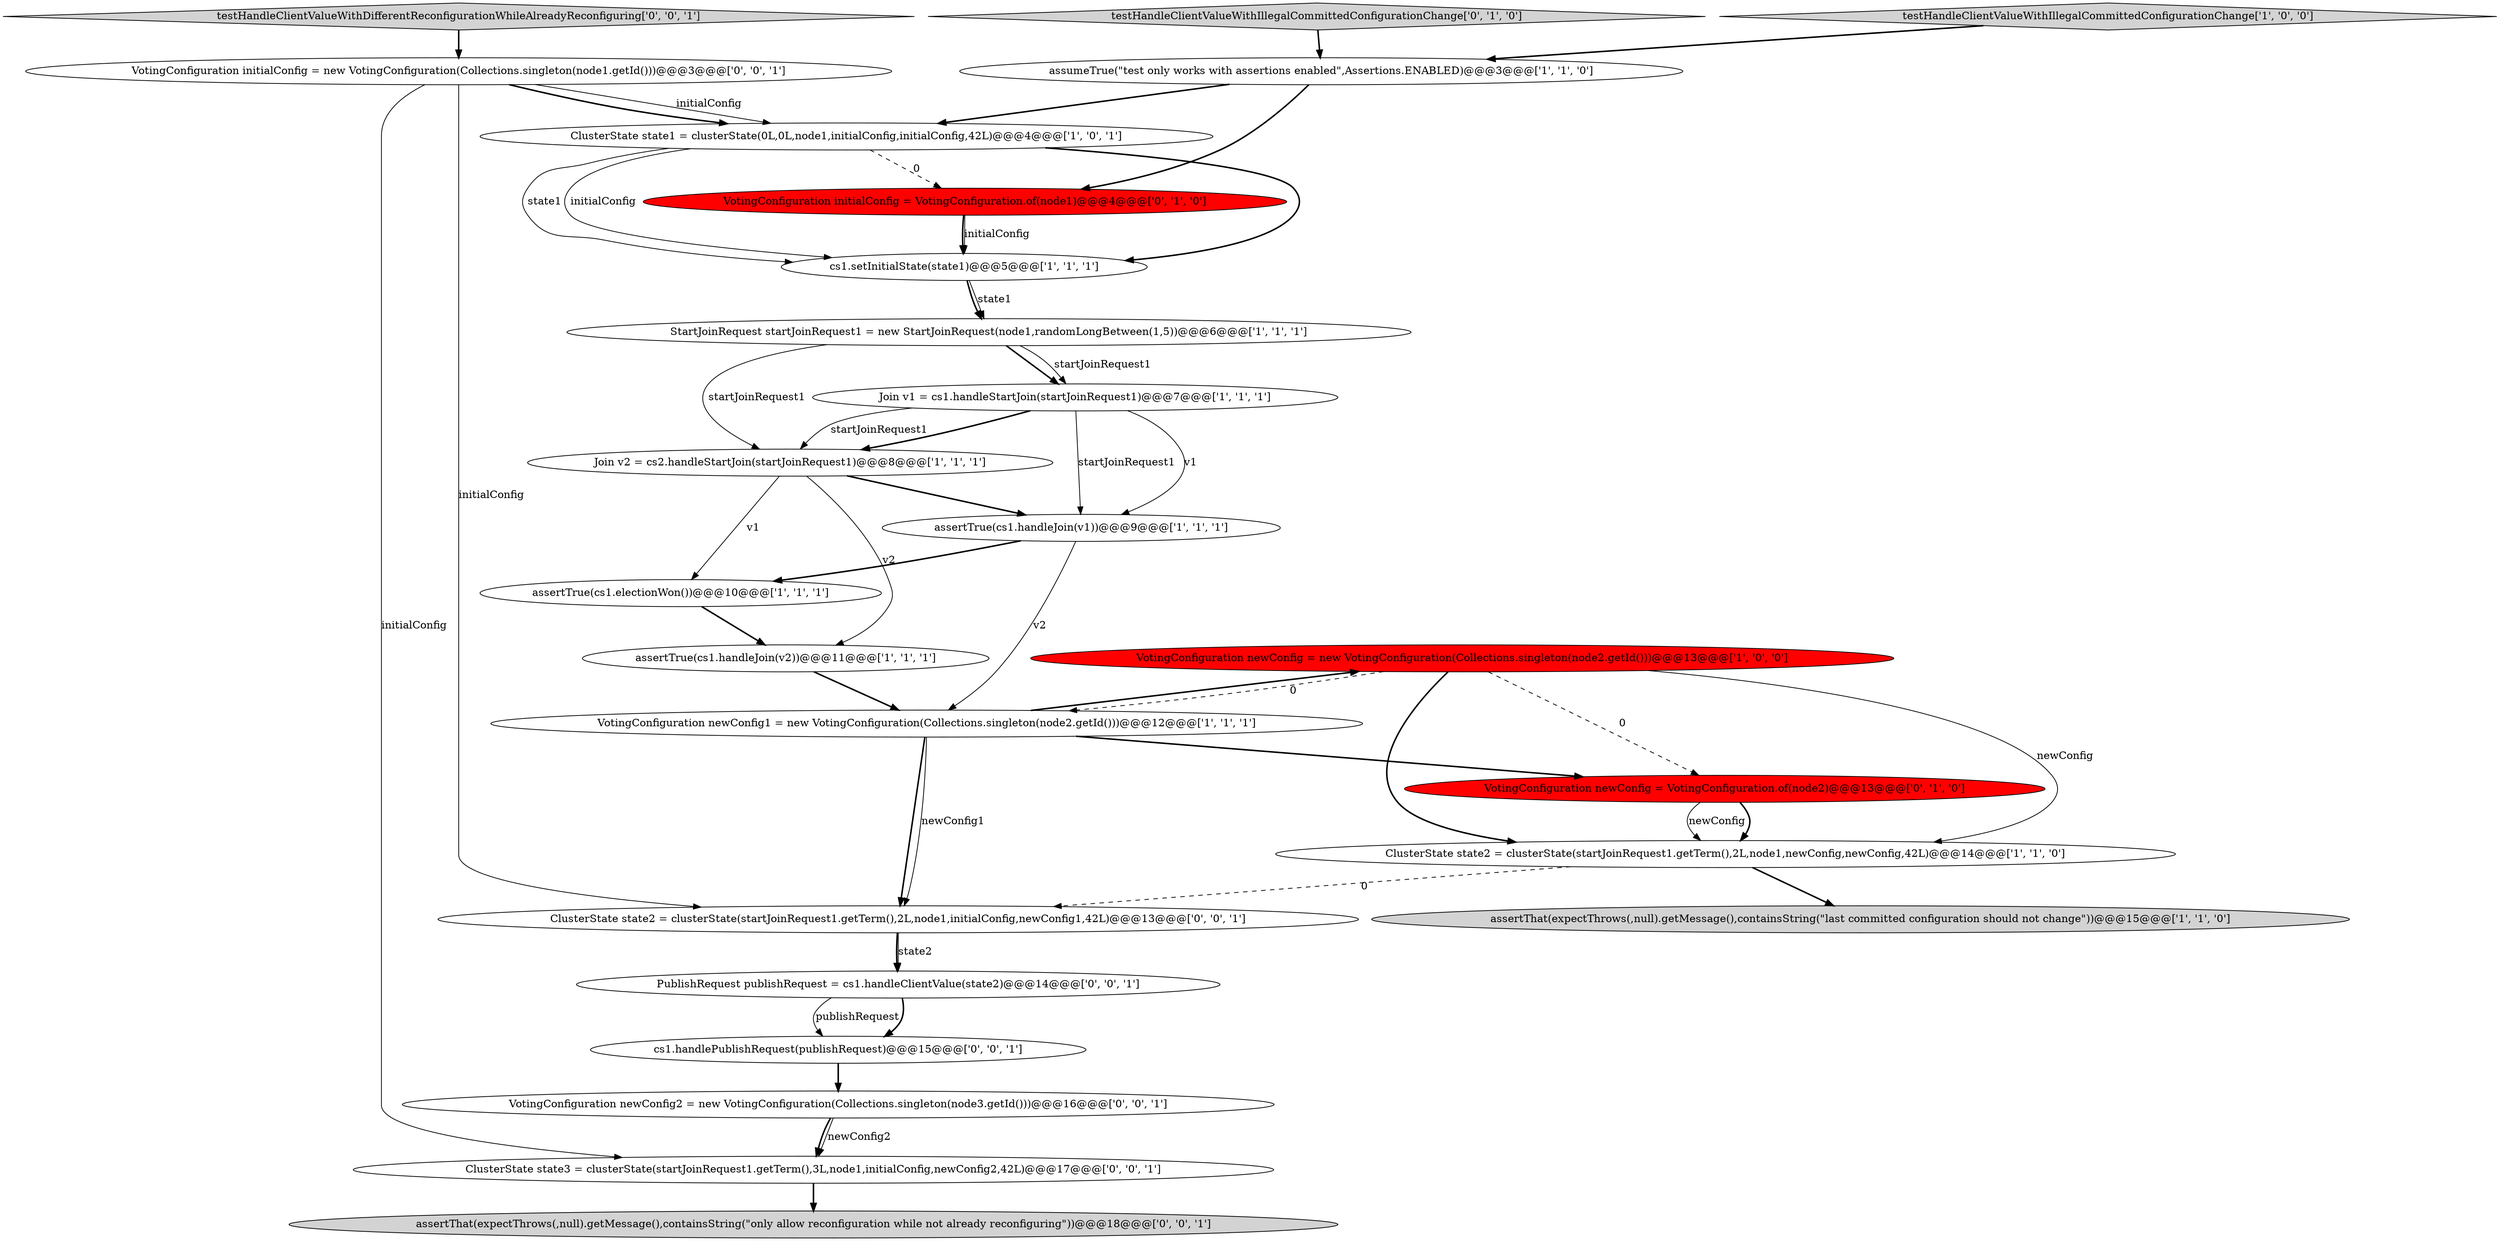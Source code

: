 digraph {
12 [style = filled, label = "VotingConfiguration newConfig = new VotingConfiguration(Collections.singleton(node2.getId()))@@@13@@@['1', '0', '0']", fillcolor = red, shape = ellipse image = "AAA1AAABBB1BBB"];
21 [style = filled, label = "testHandleClientValueWithDifferentReconfigurationWhileAlreadyReconfiguring['0', '0', '1']", fillcolor = lightgray, shape = diamond image = "AAA0AAABBB3BBB"];
16 [style = filled, label = "VotingConfiguration initialConfig = VotingConfiguration.of(node1)@@@4@@@['0', '1', '0']", fillcolor = red, shape = ellipse image = "AAA1AAABBB2BBB"];
20 [style = filled, label = "PublishRequest publishRequest = cs1.handleClientValue(state2)@@@14@@@['0', '0', '1']", fillcolor = white, shape = ellipse image = "AAA0AAABBB3BBB"];
22 [style = filled, label = "cs1.handlePublishRequest(publishRequest)@@@15@@@['0', '0', '1']", fillcolor = white, shape = ellipse image = "AAA0AAABBB3BBB"];
5 [style = filled, label = "cs1.setInitialState(state1)@@@5@@@['1', '1', '1']", fillcolor = white, shape = ellipse image = "AAA0AAABBB1BBB"];
9 [style = filled, label = "assertTrue(cs1.handleJoin(v2))@@@11@@@['1', '1', '1']", fillcolor = white, shape = ellipse image = "AAA0AAABBB1BBB"];
8 [style = filled, label = "Join v1 = cs1.handleStartJoin(startJoinRequest1)@@@7@@@['1', '1', '1']", fillcolor = white, shape = ellipse image = "AAA0AAABBB1BBB"];
23 [style = filled, label = "ClusterState state2 = clusterState(startJoinRequest1.getTerm(),2L,node1,initialConfig,newConfig1,42L)@@@13@@@['0', '0', '1']", fillcolor = white, shape = ellipse image = "AAA0AAABBB3BBB"];
11 [style = filled, label = "StartJoinRequest startJoinRequest1 = new StartJoinRequest(node1,randomLongBetween(1,5))@@@6@@@['1', '1', '1']", fillcolor = white, shape = ellipse image = "AAA0AAABBB1BBB"];
1 [style = filled, label = "Join v2 = cs2.handleStartJoin(startJoinRequest1)@@@8@@@['1', '1', '1']", fillcolor = white, shape = ellipse image = "AAA0AAABBB1BBB"];
18 [style = filled, label = "ClusterState state3 = clusterState(startJoinRequest1.getTerm(),3L,node1,initialConfig,newConfig2,42L)@@@17@@@['0', '0', '1']", fillcolor = white, shape = ellipse image = "AAA0AAABBB3BBB"];
7 [style = filled, label = "VotingConfiguration newConfig1 = new VotingConfiguration(Collections.singleton(node2.getId()))@@@12@@@['1', '1', '1']", fillcolor = white, shape = ellipse image = "AAA0AAABBB1BBB"];
4 [style = filled, label = "assertTrue(cs1.handleJoin(v1))@@@9@@@['1', '1', '1']", fillcolor = white, shape = ellipse image = "AAA0AAABBB1BBB"];
24 [style = filled, label = "VotingConfiguration newConfig2 = new VotingConfiguration(Collections.singleton(node3.getId()))@@@16@@@['0', '0', '1']", fillcolor = white, shape = ellipse image = "AAA0AAABBB3BBB"];
13 [style = filled, label = "assertThat(expectThrows(,null).getMessage(),containsString(\"last committed configuration should not change\"))@@@15@@@['1', '1', '0']", fillcolor = lightgray, shape = ellipse image = "AAA0AAABBB1BBB"];
6 [style = filled, label = "assertTrue(cs1.electionWon())@@@10@@@['1', '1', '1']", fillcolor = white, shape = ellipse image = "AAA0AAABBB1BBB"];
10 [style = filled, label = "ClusterState state2 = clusterState(startJoinRequest1.getTerm(),2L,node1,newConfig,newConfig,42L)@@@14@@@['1', '1', '0']", fillcolor = white, shape = ellipse image = "AAA0AAABBB1BBB"];
0 [style = filled, label = "testHandleClientValueWithIllegalCommittedConfigurationChange['1', '0', '0']", fillcolor = lightgray, shape = diamond image = "AAA0AAABBB1BBB"];
14 [style = filled, label = "testHandleClientValueWithIllegalCommittedConfigurationChange['0', '1', '0']", fillcolor = lightgray, shape = diamond image = "AAA0AAABBB2BBB"];
3 [style = filled, label = "ClusterState state1 = clusterState(0L,0L,node1,initialConfig,initialConfig,42L)@@@4@@@['1', '0', '1']", fillcolor = white, shape = ellipse image = "AAA0AAABBB1BBB"];
2 [style = filled, label = "assumeTrue(\"test only works with assertions enabled\",Assertions.ENABLED)@@@3@@@['1', '1', '0']", fillcolor = white, shape = ellipse image = "AAA0AAABBB1BBB"];
19 [style = filled, label = "assertThat(expectThrows(,null).getMessage(),containsString(\"only allow reconfiguration while not already reconfiguring\"))@@@18@@@['0', '0', '1']", fillcolor = lightgray, shape = ellipse image = "AAA0AAABBB3BBB"];
15 [style = filled, label = "VotingConfiguration newConfig = VotingConfiguration.of(node2)@@@13@@@['0', '1', '0']", fillcolor = red, shape = ellipse image = "AAA1AAABBB2BBB"];
17 [style = filled, label = "VotingConfiguration initialConfig = new VotingConfiguration(Collections.singleton(node1.getId()))@@@3@@@['0', '0', '1']", fillcolor = white, shape = ellipse image = "AAA0AAABBB3BBB"];
7->23 [style = solid, label="newConfig1"];
1->4 [style = bold, label=""];
15->10 [style = bold, label=""];
23->20 [style = bold, label=""];
11->1 [style = solid, label="startJoinRequest1"];
3->5 [style = solid, label="initialConfig"];
24->18 [style = solid, label="newConfig2"];
1->9 [style = solid, label="v2"];
4->6 [style = bold, label=""];
7->12 [style = bold, label=""];
8->4 [style = solid, label="v1"];
17->18 [style = solid, label="initialConfig"];
23->20 [style = solid, label="state2"];
2->3 [style = bold, label=""];
0->2 [style = bold, label=""];
18->19 [style = bold, label=""];
17->3 [style = solid, label="initialConfig"];
16->5 [style = solid, label="initialConfig"];
4->7 [style = solid, label="v2"];
9->7 [style = bold, label=""];
24->18 [style = bold, label=""];
20->22 [style = solid, label="publishRequest"];
20->22 [style = bold, label=""];
8->4 [style = solid, label="startJoinRequest1"];
8->1 [style = bold, label=""];
15->10 [style = solid, label="newConfig"];
3->5 [style = bold, label=""];
12->10 [style = bold, label=""];
5->11 [style = solid, label="state1"];
10->13 [style = bold, label=""];
1->6 [style = solid, label="v1"];
7->23 [style = bold, label=""];
3->5 [style = solid, label="state1"];
17->23 [style = solid, label="initialConfig"];
17->3 [style = bold, label=""];
16->5 [style = bold, label=""];
8->1 [style = solid, label="startJoinRequest1"];
12->15 [style = dashed, label="0"];
11->8 [style = bold, label=""];
7->15 [style = bold, label=""];
11->8 [style = solid, label="startJoinRequest1"];
5->11 [style = bold, label=""];
14->2 [style = bold, label=""];
12->7 [style = dashed, label="0"];
22->24 [style = bold, label=""];
6->9 [style = bold, label=""];
12->10 [style = solid, label="newConfig"];
21->17 [style = bold, label=""];
10->23 [style = dashed, label="0"];
3->16 [style = dashed, label="0"];
2->16 [style = bold, label=""];
}
